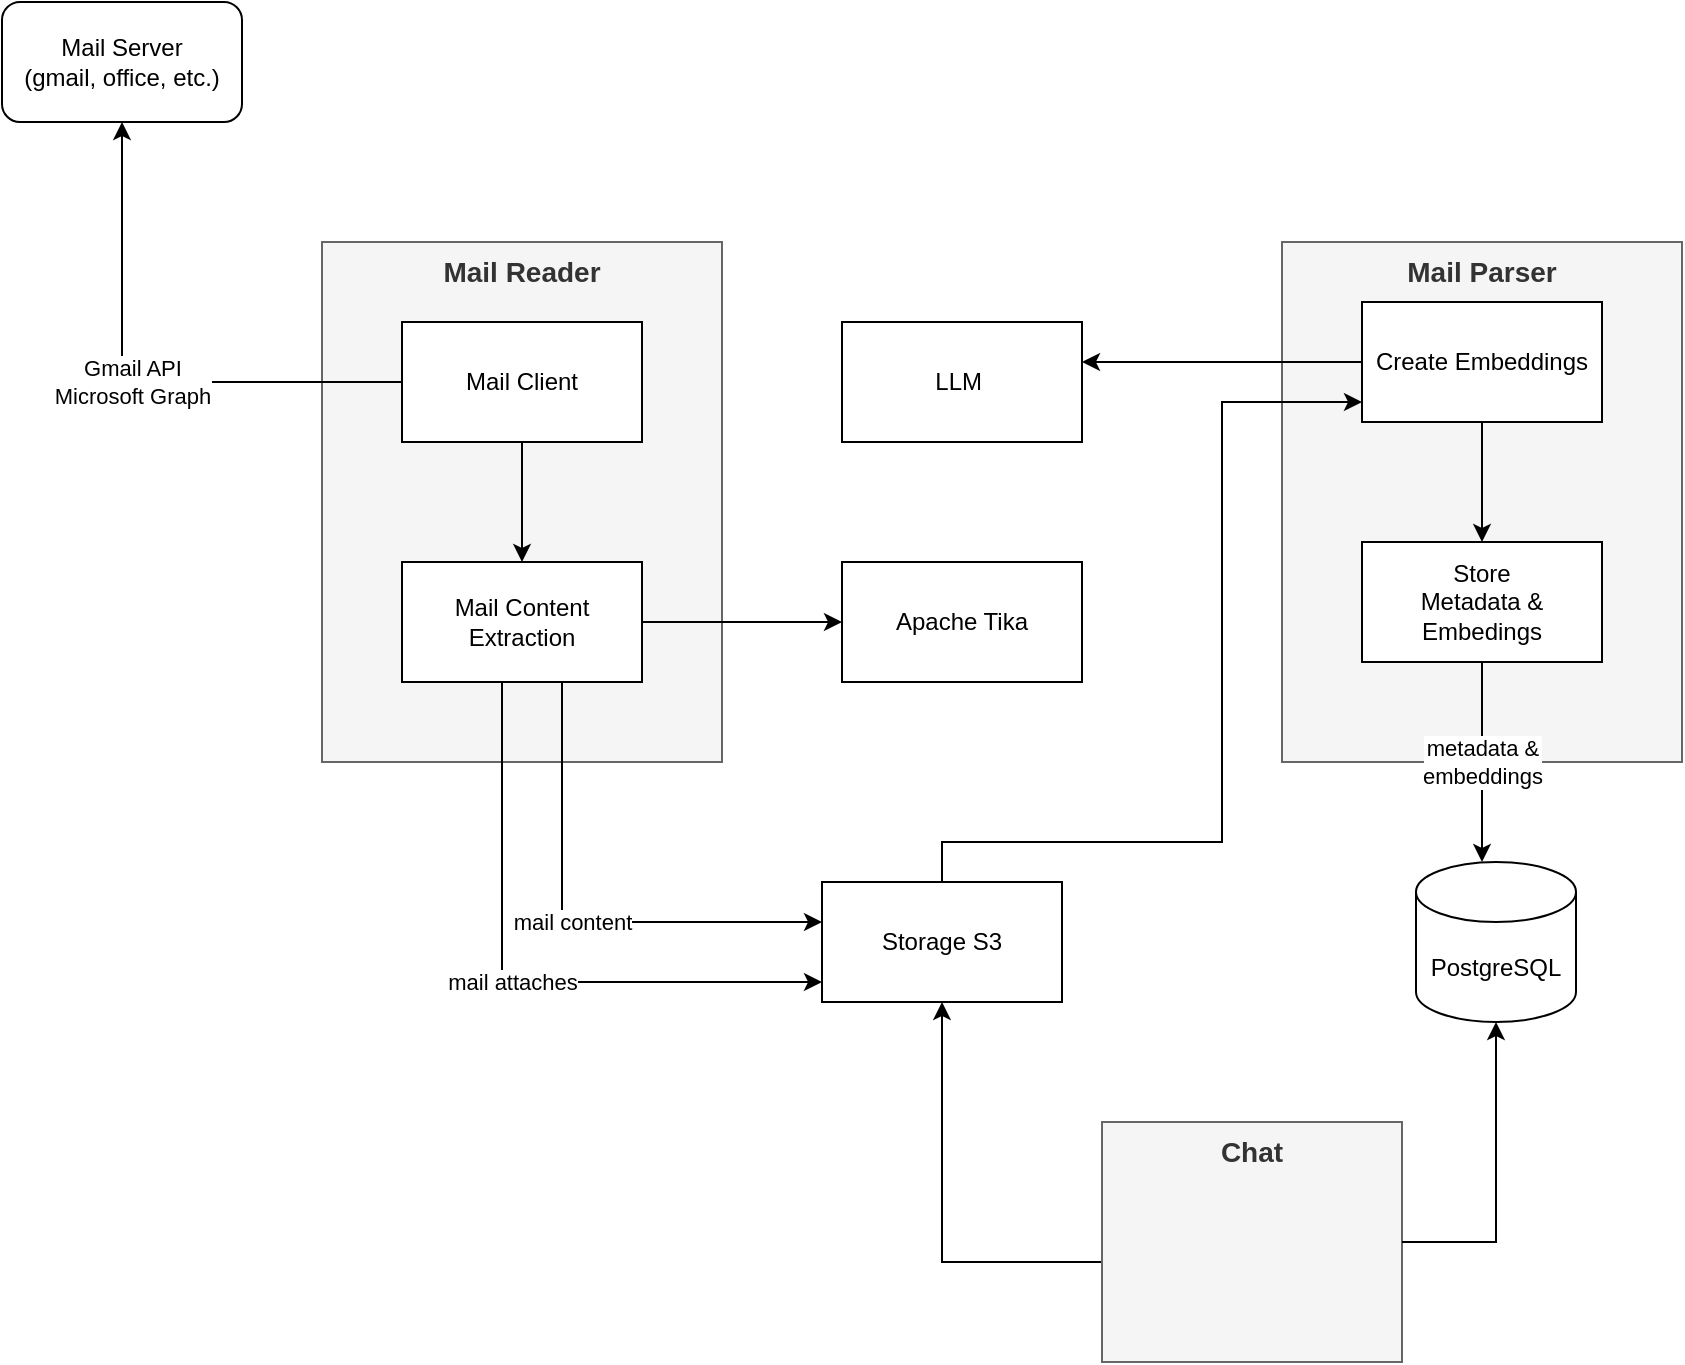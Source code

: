 <mxfile version="20.3.0" type="device"><diagram name="Page-1" id="4MG34THUqwD0XGGUVs9U"><mxGraphModel dx="1422" dy="985" grid="1" gridSize="10" guides="1" tooltips="1" connect="1" arrows="1" fold="1" page="1" pageScale="1" pageWidth="827" pageHeight="1169" math="0" shadow="0"><root><mxCell id="0"/><mxCell id="1" parent="0"/><mxCell id="QnDdq7RBHppwM87vdRP2-34" value="Mail Parser" style="rounded=0;whiteSpace=wrap;html=1;fillColor=#f5f5f5;fontColor=#333333;strokeColor=#666666;verticalAlign=top;fontStyle=1;fontSize=14;" parent="1" vertex="1"><mxGeometry x="680" y="160" width="200" height="260" as="geometry"/></mxCell><mxCell id="QnDdq7RBHppwM87vdRP2-13" value="Mail Reader" style="rounded=0;whiteSpace=wrap;html=1;fillColor=#f5f5f5;fontColor=#333333;strokeColor=#666666;verticalAlign=top;fontStyle=1;fontSize=14;" parent="1" vertex="1"><mxGeometry x="200" y="160" width="200" height="260" as="geometry"/></mxCell><mxCell id="QnDdq7RBHppwM87vdRP2-14" value="metadata &amp;amp;&lt;br&gt;embeddings" style="edgeStyle=orthogonalEdgeStyle;rounded=0;orthogonalLoop=1;jettySize=auto;html=1;" parent="1" source="QnDdq7RBHppwM87vdRP2-7" target="QnDdq7RBHppwM87vdRP2-4" edge="1"><mxGeometry relative="1" as="geometry"><Array as="points"><mxPoint x="780" y="440"/><mxPoint x="780" y="440"/></Array></mxGeometry></mxCell><mxCell id="QnDdq7RBHppwM87vdRP2-1" value="Mail Server&lt;br&gt;(gmail, office, etc.)" style="rounded=1;whiteSpace=wrap;html=1;" parent="1" vertex="1"><mxGeometry x="40" y="40" width="120" height="60" as="geometry"/></mxCell><mxCell id="QnDdq7RBHppwM87vdRP2-3" value="Gmail API&lt;br&gt;Microsoft Graph" style="edgeStyle=orthogonalEdgeStyle;rounded=0;orthogonalLoop=1;jettySize=auto;html=1;entryX=0.5;entryY=1;entryDx=0;entryDy=0;" parent="1" source="QnDdq7RBHppwM87vdRP2-2" target="QnDdq7RBHppwM87vdRP2-1" edge="1"><mxGeometry relative="1" as="geometry"/></mxCell><mxCell id="QnDdq7RBHppwM87vdRP2-8" style="edgeStyle=orthogonalEdgeStyle;rounded=0;orthogonalLoop=1;jettySize=auto;html=1;entryX=0.5;entryY=0;entryDx=0;entryDy=0;" parent="1" source="QnDdq7RBHppwM87vdRP2-2" target="QnDdq7RBHppwM87vdRP2-19" edge="1"><mxGeometry relative="1" as="geometry"/></mxCell><mxCell id="QnDdq7RBHppwM87vdRP2-2" value="Mail Client" style="rounded=0;whiteSpace=wrap;html=1;" parent="1" vertex="1"><mxGeometry x="240" y="200" width="120" height="60" as="geometry"/></mxCell><mxCell id="QnDdq7RBHppwM87vdRP2-4" value="PostgreSQL" style="shape=cylinder3;whiteSpace=wrap;html=1;boundedLbl=1;backgroundOutline=1;size=15;" parent="1" vertex="1"><mxGeometry x="747" y="470" width="80" height="80" as="geometry"/></mxCell><mxCell id="QnDdq7RBHppwM87vdRP2-9" style="edgeStyle=orthogonalEdgeStyle;rounded=0;orthogonalLoop=1;jettySize=auto;html=1;entryX=0.5;entryY=0;entryDx=0;entryDy=0;" parent="1" source="QnDdq7RBHppwM87vdRP2-6" target="QnDdq7RBHppwM87vdRP2-7" edge="1"><mxGeometry relative="1" as="geometry"/></mxCell><mxCell id="QnDdq7RBHppwM87vdRP2-37" style="edgeStyle=orthogonalEdgeStyle;rounded=0;orthogonalLoop=1;jettySize=auto;html=1;" parent="1" source="QnDdq7RBHppwM87vdRP2-6" target="QnDdq7RBHppwM87vdRP2-17" edge="1"><mxGeometry relative="1" as="geometry"><Array as="points"><mxPoint x="620" y="220"/><mxPoint x="620" y="220"/></Array></mxGeometry></mxCell><mxCell id="QnDdq7RBHppwM87vdRP2-6" value="Create Embeddings" style="rounded=0;whiteSpace=wrap;html=1;" parent="1" vertex="1"><mxGeometry x="720" y="190" width="120" height="60" as="geometry"/></mxCell><mxCell id="QnDdq7RBHppwM87vdRP2-7" value="Store &lt;br&gt;Metadata &amp;amp;&lt;br&gt;Embedings" style="rounded=0;whiteSpace=wrap;html=1;" parent="1" vertex="1"><mxGeometry x="720" y="310" width="120" height="60" as="geometry"/></mxCell><mxCell id="QnDdq7RBHppwM87vdRP2-17" value="LLM&amp;nbsp;" style="rounded=0;whiteSpace=wrap;html=1;" parent="1" vertex="1"><mxGeometry x="460" y="200" width="120" height="60" as="geometry"/></mxCell><mxCell id="QnDdq7RBHppwM87vdRP2-21" style="edgeStyle=orthogonalEdgeStyle;rounded=0;orthogonalLoop=1;jettySize=auto;html=1;entryX=0;entryY=0.5;entryDx=0;entryDy=0;" parent="1" source="QnDdq7RBHppwM87vdRP2-19" target="QnDdq7RBHppwM87vdRP2-20" edge="1"><mxGeometry relative="1" as="geometry"/></mxCell><mxCell id="QnDdq7RBHppwM87vdRP2-31" value="mail content" style="edgeStyle=orthogonalEdgeStyle;rounded=0;orthogonalLoop=1;jettySize=auto;html=1;" parent="1" source="QnDdq7RBHppwM87vdRP2-19" target="QnDdq7RBHppwM87vdRP2-30" edge="1"><mxGeometry relative="1" as="geometry"><Array as="points"><mxPoint x="320" y="500"/></Array></mxGeometry></mxCell><mxCell id="QnDdq7RBHppwM87vdRP2-19" value="Mail Content Extraction" style="rounded=0;whiteSpace=wrap;html=1;" parent="1" vertex="1"><mxGeometry x="240" y="320" width="120" height="60" as="geometry"/></mxCell><mxCell id="QnDdq7RBHppwM87vdRP2-20" value="Apache Tika" style="rounded=0;whiteSpace=wrap;html=1;" parent="1" vertex="1"><mxGeometry x="460" y="320" width="120" height="60" as="geometry"/></mxCell><mxCell id="QnDdq7RBHppwM87vdRP2-35" style="edgeStyle=orthogonalEdgeStyle;rounded=0;orthogonalLoop=1;jettySize=auto;html=1;" parent="1" source="QnDdq7RBHppwM87vdRP2-30" target="QnDdq7RBHppwM87vdRP2-6" edge="1"><mxGeometry relative="1" as="geometry"><Array as="points"><mxPoint x="650" y="460"/><mxPoint x="650" y="240"/></Array></mxGeometry></mxCell><mxCell id="QnDdq7RBHppwM87vdRP2-30" value="Storage S3" style="rounded=0;whiteSpace=wrap;html=1;" parent="1" vertex="1"><mxGeometry x="450" y="480" width="120" height="60" as="geometry"/></mxCell><mxCell id="QnDdq7RBHppwM87vdRP2-32" value="mail attaches" style="edgeStyle=orthogonalEdgeStyle;rounded=0;orthogonalLoop=1;jettySize=auto;html=1;" parent="1" source="QnDdq7RBHppwM87vdRP2-19" target="QnDdq7RBHppwM87vdRP2-30" edge="1"><mxGeometry relative="1" as="geometry"><Array as="points"><mxPoint x="290" y="530"/></Array></mxGeometry></mxCell><mxCell id="QnDdq7RBHppwM87vdRP2-39" style="edgeStyle=orthogonalEdgeStyle;rounded=0;orthogonalLoop=1;jettySize=auto;html=1;entryX=0.5;entryY=1;entryDx=0;entryDy=0;" parent="1" source="QnDdq7RBHppwM87vdRP2-38" target="QnDdq7RBHppwM87vdRP2-30" edge="1"><mxGeometry relative="1" as="geometry"><Array as="points"><mxPoint x="510" y="670"/></Array></mxGeometry></mxCell><mxCell id="QnDdq7RBHppwM87vdRP2-38" value="Chat" style="rounded=0;whiteSpace=wrap;html=1;fillColor=#f5f5f5;fontColor=#333333;strokeColor=#666666;verticalAlign=top;fontStyle=1;fontSize=14;" parent="1" vertex="1"><mxGeometry x="590" y="600" width="150" height="120" as="geometry"/></mxCell><mxCell id="QnDdq7RBHppwM87vdRP2-40" style="edgeStyle=orthogonalEdgeStyle;rounded=0;orthogonalLoop=1;jettySize=auto;html=1;entryX=0.5;entryY=1;entryDx=0;entryDy=0;entryPerimeter=0;" parent="1" source="QnDdq7RBHppwM87vdRP2-38" target="QnDdq7RBHppwM87vdRP2-4" edge="1"><mxGeometry relative="1" as="geometry"><Array as="points"><mxPoint x="787" y="660"/></Array></mxGeometry></mxCell></root></mxGraphModel></diagram></mxfile>